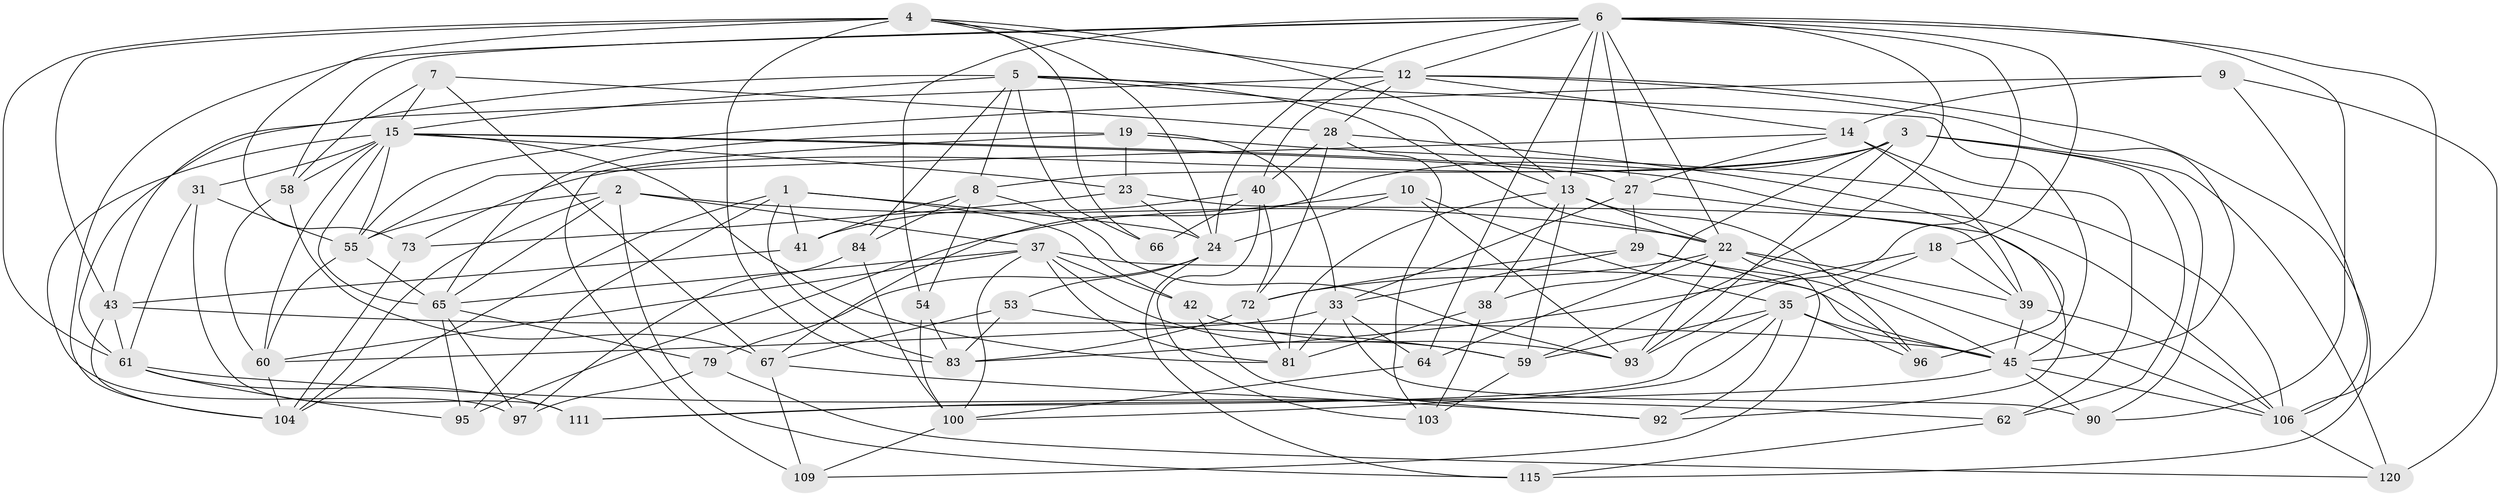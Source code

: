 // original degree distribution, {4: 1.0}
// Generated by graph-tools (version 1.1) at 2025/16/03/09/25 04:16:30]
// undirected, 65 vertices, 189 edges
graph export_dot {
graph [start="1"]
  node [color=gray90,style=filled];
  1 [super="+11"];
  2 [super="+124"];
  3 [super="+44"];
  4 [super="+26+16"];
  5 [super="+34+77"];
  6 [super="+20"];
  7;
  8 [super="+117"];
  9;
  10;
  12 [super="+17+21"];
  13 [super="+85+52"];
  14 [super="+57"];
  15 [super="+105+91+71+123"];
  18;
  19 [super="+36"];
  22 [super="+74+87+25"];
  23 [super="+99"];
  24 [super="+70+82"];
  27 [super="+75"];
  28 [super="+130"];
  29 [super="+94"];
  31;
  33 [super="+69+116"];
  35 [super="+46+51"];
  37 [super="+80+78"];
  38;
  39 [super="+49"];
  40 [super="+121"];
  41;
  42;
  43 [super="+68"];
  45 [super="+102+50"];
  53;
  54;
  55 [super="+63+76"];
  58 [super="+98"];
  59 [super="+127"];
  60 [super="+112"];
  61 [super="+107+101"];
  62;
  64;
  65 [super="+88"];
  66;
  67 [super="+118"];
  72 [super="+129"];
  73;
  79;
  81 [super="+128"];
  83 [super="+119"];
  84;
  90;
  92;
  93 [super="+110"];
  95;
  96;
  97;
  100 [super="+126"];
  103;
  104 [super="+113"];
  106 [super="+108"];
  109;
  111;
  115;
  120;
  1 -- 95;
  1 -- 41;
  1 -- 42;
  1 -- 83;
  1 -- 24;
  1 -- 104;
  2 -- 115;
  2 -- 37;
  2 -- 55;
  2 -- 65;
  2 -- 22;
  2 -- 104;
  3 -- 38;
  3 -- 62;
  3 -- 90;
  3 -- 67;
  3 -- 120;
  3 -- 73;
  3 -- 93;
  3 -- 8;
  4 -- 12;
  4 -- 66 [weight=2];
  4 -- 61 [weight=2];
  4 -- 73;
  4 -- 43;
  4 -- 13;
  4 -- 24;
  4 -- 83;
  5 -- 66;
  5 -- 8;
  5 -- 84;
  5 -- 43;
  5 -- 15;
  5 -- 22;
  5 -- 13;
  5 -- 45;
  6 -- 59;
  6 -- 54;
  6 -- 90;
  6 -- 64;
  6 -- 106;
  6 -- 13;
  6 -- 18;
  6 -- 58;
  6 -- 27;
  6 -- 93;
  6 -- 24;
  6 -- 12;
  6 -- 22;
  6 -- 104;
  7 -- 15;
  7 -- 58;
  7 -- 28;
  7 -- 67;
  8 -- 54;
  8 -- 84;
  8 -- 41;
  8 -- 93;
  9 -- 55;
  9 -- 120;
  9 -- 14;
  9 -- 106;
  10 -- 95;
  10 -- 35;
  10 -- 93;
  10 -- 24;
  12 -- 115;
  12 -- 28;
  12 -- 14;
  12 -- 40;
  12 -- 61;
  12 -- 45;
  13 -- 59;
  13 -- 96;
  13 -- 81;
  13 -- 38;
  13 -- 22;
  14 -- 62;
  14 -- 27;
  14 -- 39;
  14 -- 55;
  15 -- 65;
  15 -- 58 [weight=2];
  15 -- 55 [weight=2];
  15 -- 97;
  15 -- 23;
  15 -- 60;
  15 -- 106;
  15 -- 27;
  15 -- 31;
  15 -- 81;
  18 -- 35;
  18 -- 83;
  18 -- 39;
  19 -- 23 [weight=2];
  19 -- 106;
  19 -- 65;
  19 -- 109;
  19 -- 33;
  22 -- 106;
  22 -- 64;
  22 -- 39;
  22 -- 72;
  22 -- 109;
  22 -- 93;
  23 -- 24;
  23 -- 73;
  23 -- 39;
  24 -- 115;
  24 -- 79;
  24 -- 53;
  27 -- 92;
  27 -- 33;
  27 -- 29;
  28 -- 96;
  28 -- 103;
  28 -- 40;
  28 -- 72;
  29 -- 96;
  29 -- 33 [weight=2];
  29 -- 72;
  29 -- 45;
  31 -- 111;
  31 -- 55;
  31 -- 61;
  33 -- 60;
  33 -- 64;
  33 -- 90;
  33 -- 81;
  35 -- 111;
  35 -- 96;
  35 -- 100;
  35 -- 59;
  35 -- 92;
  35 -- 45;
  37 -- 65;
  37 -- 42;
  37 -- 59;
  37 -- 60;
  37 -- 100;
  37 -- 45;
  37 -- 81;
  38 -- 103;
  38 -- 81;
  39 -- 106;
  39 -- 45;
  40 -- 72;
  40 -- 66;
  40 -- 41;
  40 -- 103;
  41 -- 43;
  42 -- 92;
  42 -- 93;
  43 -- 104;
  43 -- 61;
  43 -- 45;
  45 -- 90;
  45 -- 106;
  45 -- 111;
  53 -- 83;
  53 -- 59;
  53 -- 67;
  54 -- 83;
  54 -- 100;
  55 -- 65;
  55 -- 60;
  58 -- 67;
  58 -- 60;
  59 -- 103;
  60 -- 104;
  61 -- 62;
  61 -- 95;
  61 -- 111;
  62 -- 115;
  64 -- 100;
  65 -- 97;
  65 -- 95;
  65 -- 79;
  67 -- 92;
  67 -- 109;
  72 -- 81;
  72 -- 83;
  73 -- 104;
  79 -- 97;
  79 -- 120;
  84 -- 97;
  84 -- 100;
  100 -- 109;
  106 -- 120;
}
